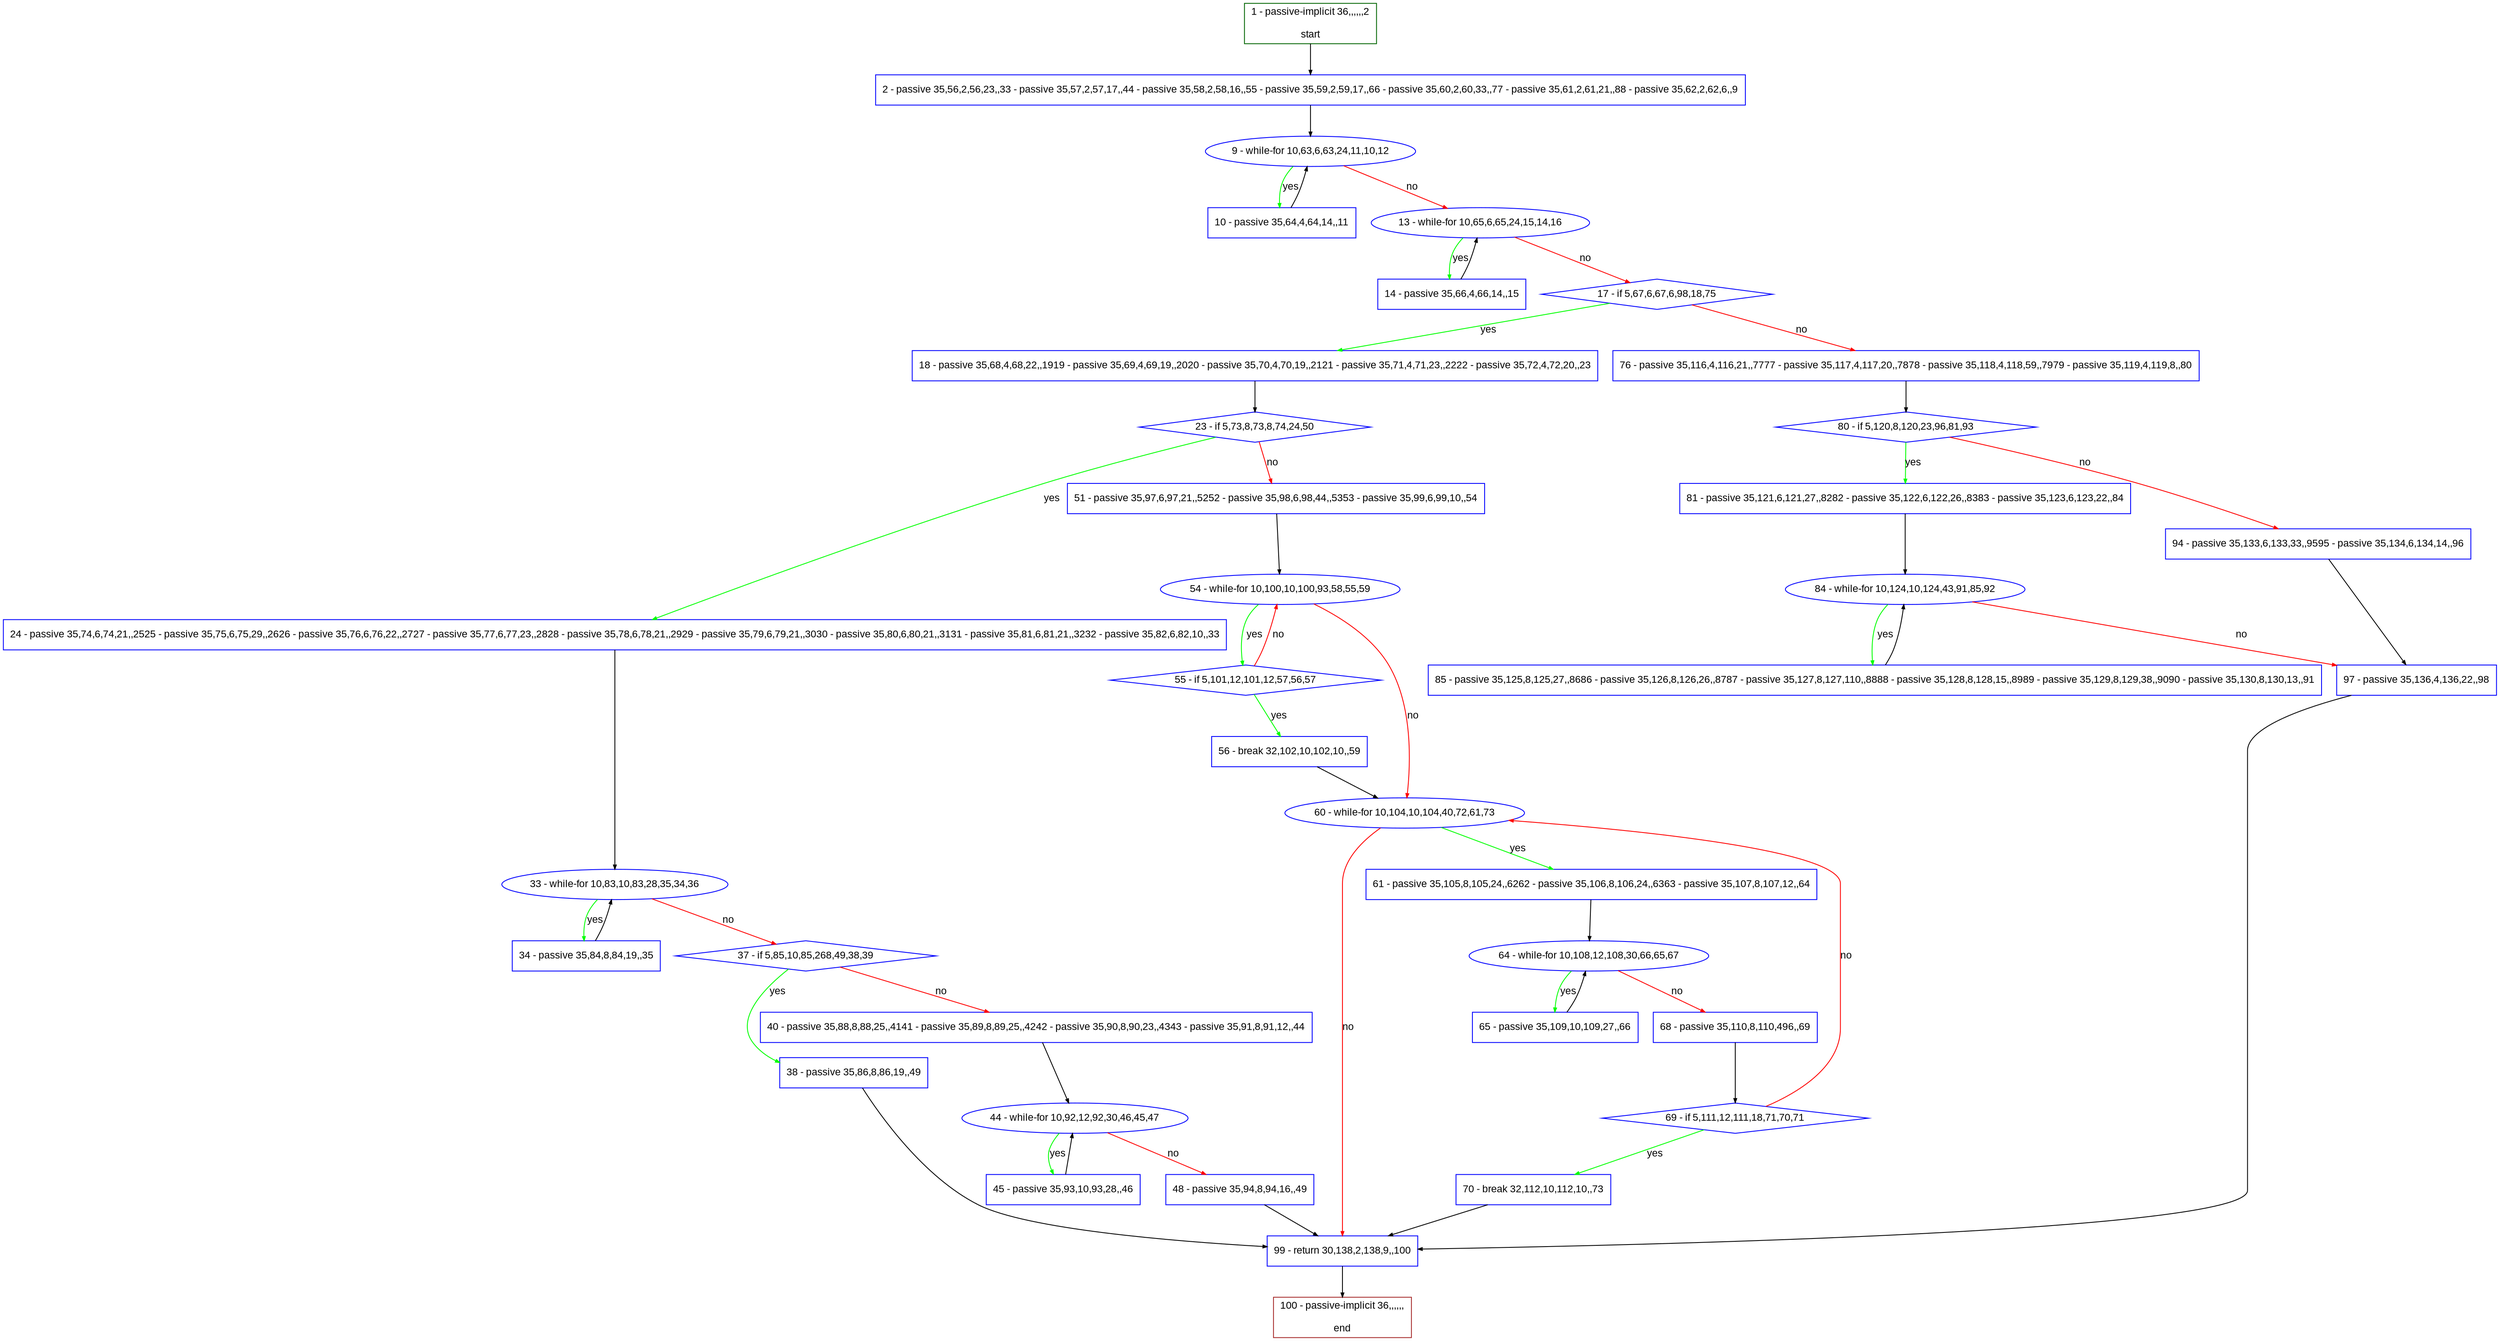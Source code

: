 digraph "" {
  graph [pack="true", label="", fontsize="12", packmode="clust", fontname="Arial", fillcolor="#FFFFCC", bgcolor="white", style="rounded,filled", compound="true"];
  node [node_initialized="no", label="", color="grey", fontsize="12", fillcolor="white", fontname="Arial", style="filled", shape="rectangle", compound="true", fixedsize="false"];
  edge [fontcolor="black", arrowhead="normal", arrowtail="none", arrowsize="0.5", ltail="", label="", color="black", fontsize="12", lhead="", fontname="Arial", dir="forward", compound="true"];
  __N1 [label="2 - passive 35,56,2,56,23,,33 - passive 35,57,2,57,17,,44 - passive 35,58,2,58,16,,55 - passive 35,59,2,59,17,,66 - passive 35,60,2,60,33,,77 - passive 35,61,2,61,21,,88 - passive 35,62,2,62,6,,9", color="#0000ff", fillcolor="#ffffff", style="filled", shape="box"];
  __N2 [label="1 - passive-implicit 36,,,,,,2\n\nstart", color="#006400", fillcolor="#ffffff", style="filled", shape="box"];
  __N3 [label="9 - while-for 10,63,6,63,24,11,10,12", color="#0000ff", fillcolor="#ffffff", style="filled", shape="oval"];
  __N4 [label="10 - passive 35,64,4,64,14,,11", color="#0000ff", fillcolor="#ffffff", style="filled", shape="box"];
  __N5 [label="13 - while-for 10,65,6,65,24,15,14,16", color="#0000ff", fillcolor="#ffffff", style="filled", shape="oval"];
  __N6 [label="14 - passive 35,66,4,66,14,,15", color="#0000ff", fillcolor="#ffffff", style="filled", shape="box"];
  __N7 [label="17 - if 5,67,6,67,6,98,18,75", color="#0000ff", fillcolor="#ffffff", style="filled", shape="diamond"];
  __N8 [label="18 - passive 35,68,4,68,22,,1919 - passive 35,69,4,69,19,,2020 - passive 35,70,4,70,19,,2121 - passive 35,71,4,71,23,,2222 - passive 35,72,4,72,20,,23", color="#0000ff", fillcolor="#ffffff", style="filled", shape="box"];
  __N9 [label="76 - passive 35,116,4,116,21,,7777 - passive 35,117,4,117,20,,7878 - passive 35,118,4,118,59,,7979 - passive 35,119,4,119,8,,80", color="#0000ff", fillcolor="#ffffff", style="filled", shape="box"];
  __N10 [label="23 - if 5,73,8,73,8,74,24,50", color="#0000ff", fillcolor="#ffffff", style="filled", shape="diamond"];
  __N11 [label="24 - passive 35,74,6,74,21,,2525 - passive 35,75,6,75,29,,2626 - passive 35,76,6,76,22,,2727 - passive 35,77,6,77,23,,2828 - passive 35,78,6,78,21,,2929 - passive 35,79,6,79,21,,3030 - passive 35,80,6,80,21,,3131 - passive 35,81,6,81,21,,3232 - passive 35,82,6,82,10,,33", color="#0000ff", fillcolor="#ffffff", style="filled", shape="box"];
  __N12 [label="51 - passive 35,97,6,97,21,,5252 - passive 35,98,6,98,44,,5353 - passive 35,99,6,99,10,,54", color="#0000ff", fillcolor="#ffffff", style="filled", shape="box"];
  __N13 [label="33 - while-for 10,83,10,83,28,35,34,36", color="#0000ff", fillcolor="#ffffff", style="filled", shape="oval"];
  __N14 [label="34 - passive 35,84,8,84,19,,35", color="#0000ff", fillcolor="#ffffff", style="filled", shape="box"];
  __N15 [label="37 - if 5,85,10,85,268,49,38,39", color="#0000ff", fillcolor="#ffffff", style="filled", shape="diamond"];
  __N16 [label="38 - passive 35,86,8,86,19,,49", color="#0000ff", fillcolor="#ffffff", style="filled", shape="box"];
  __N17 [label="40 - passive 35,88,8,88,25,,4141 - passive 35,89,8,89,25,,4242 - passive 35,90,8,90,23,,4343 - passive 35,91,8,91,12,,44", color="#0000ff", fillcolor="#ffffff", style="filled", shape="box"];
  __N18 [label="99 - return 30,138,2,138,9,,100", color="#0000ff", fillcolor="#ffffff", style="filled", shape="box"];
  __N19 [label="44 - while-for 10,92,12,92,30,46,45,47", color="#0000ff", fillcolor="#ffffff", style="filled", shape="oval"];
  __N20 [label="45 - passive 35,93,10,93,28,,46", color="#0000ff", fillcolor="#ffffff", style="filled", shape="box"];
  __N21 [label="48 - passive 35,94,8,94,16,,49", color="#0000ff", fillcolor="#ffffff", style="filled", shape="box"];
  __N22 [label="54 - while-for 10,100,10,100,93,58,55,59", color="#0000ff", fillcolor="#ffffff", style="filled", shape="oval"];
  __N23 [label="55 - if 5,101,12,101,12,57,56,57", color="#0000ff", fillcolor="#ffffff", style="filled", shape="diamond"];
  __N24 [label="60 - while-for 10,104,10,104,40,72,61,73", color="#0000ff", fillcolor="#ffffff", style="filled", shape="oval"];
  __N25 [label="56 - break 32,102,10,102,10,,59", color="#0000ff", fillcolor="#ffffff", style="filled", shape="box"];
  __N26 [label="61 - passive 35,105,8,105,24,,6262 - passive 35,106,8,106,24,,6363 - passive 35,107,8,107,12,,64", color="#0000ff", fillcolor="#ffffff", style="filled", shape="box"];
  __N27 [label="64 - while-for 10,108,12,108,30,66,65,67", color="#0000ff", fillcolor="#ffffff", style="filled", shape="oval"];
  __N28 [label="65 - passive 35,109,10,109,27,,66", color="#0000ff", fillcolor="#ffffff", style="filled", shape="box"];
  __N29 [label="68 - passive 35,110,8,110,496,,69", color="#0000ff", fillcolor="#ffffff", style="filled", shape="box"];
  __N30 [label="69 - if 5,111,12,111,18,71,70,71", color="#0000ff", fillcolor="#ffffff", style="filled", shape="diamond"];
  __N31 [label="70 - break 32,112,10,112,10,,73", color="#0000ff", fillcolor="#ffffff", style="filled", shape="box"];
  __N32 [label="80 - if 5,120,8,120,23,96,81,93", color="#0000ff", fillcolor="#ffffff", style="filled", shape="diamond"];
  __N33 [label="81 - passive 35,121,6,121,27,,8282 - passive 35,122,6,122,26,,8383 - passive 35,123,6,123,22,,84", color="#0000ff", fillcolor="#ffffff", style="filled", shape="box"];
  __N34 [label="94 - passive 35,133,6,133,33,,9595 - passive 35,134,6,134,14,,96", color="#0000ff", fillcolor="#ffffff", style="filled", shape="box"];
  __N35 [label="84 - while-for 10,124,10,124,43,91,85,92", color="#0000ff", fillcolor="#ffffff", style="filled", shape="oval"];
  __N36 [label="85 - passive 35,125,8,125,27,,8686 - passive 35,126,8,126,26,,8787 - passive 35,127,8,127,110,,8888 - passive 35,128,8,128,15,,8989 - passive 35,129,8,129,38,,9090 - passive 35,130,8,130,13,,91", color="#0000ff", fillcolor="#ffffff", style="filled", shape="box"];
  __N37 [label="97 - passive 35,136,4,136,22,,98", color="#0000ff", fillcolor="#ffffff", style="filled", shape="box"];
  __N38 [label="100 - passive-implicit 36,,,,,,\n\nend", color="#a52a2a", fillcolor="#ffffff", style="filled", shape="box"];
  __N2 -> __N1 [arrowhead="normal", arrowtail="none", color="#000000", label="", dir="forward"];
  __N1 -> __N3 [arrowhead="normal", arrowtail="none", color="#000000", label="", dir="forward"];
  __N3 -> __N4 [arrowhead="normal", arrowtail="none", color="#00ff00", label="yes", dir="forward"];
  __N4 -> __N3 [arrowhead="normal", arrowtail="none", color="#000000", label="", dir="forward"];
  __N3 -> __N5 [arrowhead="normal", arrowtail="none", color="#ff0000", label="no", dir="forward"];
  __N5 -> __N6 [arrowhead="normal", arrowtail="none", color="#00ff00", label="yes", dir="forward"];
  __N6 -> __N5 [arrowhead="normal", arrowtail="none", color="#000000", label="", dir="forward"];
  __N5 -> __N7 [arrowhead="normal", arrowtail="none", color="#ff0000", label="no", dir="forward"];
  __N7 -> __N8 [arrowhead="normal", arrowtail="none", color="#00ff00", label="yes", dir="forward"];
  __N7 -> __N9 [arrowhead="normal", arrowtail="none", color="#ff0000", label="no", dir="forward"];
  __N8 -> __N10 [arrowhead="normal", arrowtail="none", color="#000000", label="", dir="forward"];
  __N10 -> __N11 [arrowhead="normal", arrowtail="none", color="#00ff00", label="yes", dir="forward"];
  __N10 -> __N12 [arrowhead="normal", arrowtail="none", color="#ff0000", label="no", dir="forward"];
  __N11 -> __N13 [arrowhead="normal", arrowtail="none", color="#000000", label="", dir="forward"];
  __N13 -> __N14 [arrowhead="normal", arrowtail="none", color="#00ff00", label="yes", dir="forward"];
  __N14 -> __N13 [arrowhead="normal", arrowtail="none", color="#000000", label="", dir="forward"];
  __N13 -> __N15 [arrowhead="normal", arrowtail="none", color="#ff0000", label="no", dir="forward"];
  __N15 -> __N16 [arrowhead="normal", arrowtail="none", color="#00ff00", label="yes", dir="forward"];
  __N15 -> __N17 [arrowhead="normal", arrowtail="none", color="#ff0000", label="no", dir="forward"];
  __N16 -> __N18 [arrowhead="normal", arrowtail="none", color="#000000", label="", dir="forward"];
  __N17 -> __N19 [arrowhead="normal", arrowtail="none", color="#000000", label="", dir="forward"];
  __N19 -> __N20 [arrowhead="normal", arrowtail="none", color="#00ff00", label="yes", dir="forward"];
  __N20 -> __N19 [arrowhead="normal", arrowtail="none", color="#000000", label="", dir="forward"];
  __N19 -> __N21 [arrowhead="normal", arrowtail="none", color="#ff0000", label="no", dir="forward"];
  __N21 -> __N18 [arrowhead="normal", arrowtail="none", color="#000000", label="", dir="forward"];
  __N12 -> __N22 [arrowhead="normal", arrowtail="none", color="#000000", label="", dir="forward"];
  __N22 -> __N23 [arrowhead="normal", arrowtail="none", color="#00ff00", label="yes", dir="forward"];
  __N23 -> __N22 [arrowhead="normal", arrowtail="none", color="#ff0000", label="no", dir="forward"];
  __N22 -> __N24 [arrowhead="normal", arrowtail="none", color="#ff0000", label="no", dir="forward"];
  __N23 -> __N25 [arrowhead="normal", arrowtail="none", color="#00ff00", label="yes", dir="forward"];
  __N25 -> __N24 [arrowhead="normal", arrowtail="none", color="#000000", label="", dir="forward"];
  __N24 -> __N26 [arrowhead="normal", arrowtail="none", color="#00ff00", label="yes", dir="forward"];
  __N24 -> __N18 [arrowhead="normal", arrowtail="none", color="#ff0000", label="no", dir="forward"];
  __N26 -> __N27 [arrowhead="normal", arrowtail="none", color="#000000", label="", dir="forward"];
  __N27 -> __N28 [arrowhead="normal", arrowtail="none", color="#00ff00", label="yes", dir="forward"];
  __N28 -> __N27 [arrowhead="normal", arrowtail="none", color="#000000", label="", dir="forward"];
  __N27 -> __N29 [arrowhead="normal", arrowtail="none", color="#ff0000", label="no", dir="forward"];
  __N29 -> __N30 [arrowhead="normal", arrowtail="none", color="#000000", label="", dir="forward"];
  __N30 -> __N24 [arrowhead="normal", arrowtail="none", color="#ff0000", label="no", dir="forward"];
  __N30 -> __N31 [arrowhead="normal", arrowtail="none", color="#00ff00", label="yes", dir="forward"];
  __N31 -> __N18 [arrowhead="normal", arrowtail="none", color="#000000", label="", dir="forward"];
  __N9 -> __N32 [arrowhead="normal", arrowtail="none", color="#000000", label="", dir="forward"];
  __N32 -> __N33 [arrowhead="normal", arrowtail="none", color="#00ff00", label="yes", dir="forward"];
  __N32 -> __N34 [arrowhead="normal", arrowtail="none", color="#ff0000", label="no", dir="forward"];
  __N33 -> __N35 [arrowhead="normal", arrowtail="none", color="#000000", label="", dir="forward"];
  __N35 -> __N36 [arrowhead="normal", arrowtail="none", color="#00ff00", label="yes", dir="forward"];
  __N36 -> __N35 [arrowhead="normal", arrowtail="none", color="#000000", label="", dir="forward"];
  __N35 -> __N37 [arrowhead="normal", arrowtail="none", color="#ff0000", label="no", dir="forward"];
  __N34 -> __N37 [arrowhead="normal", arrowtail="none", color="#000000", label="", dir="forward"];
  __N37 -> __N18 [arrowhead="normal", arrowtail="none", color="#000000", label="", dir="forward"];
  __N18 -> __N38 [arrowhead="normal", arrowtail="none", color="#000000", label="", dir="forward"];
}
